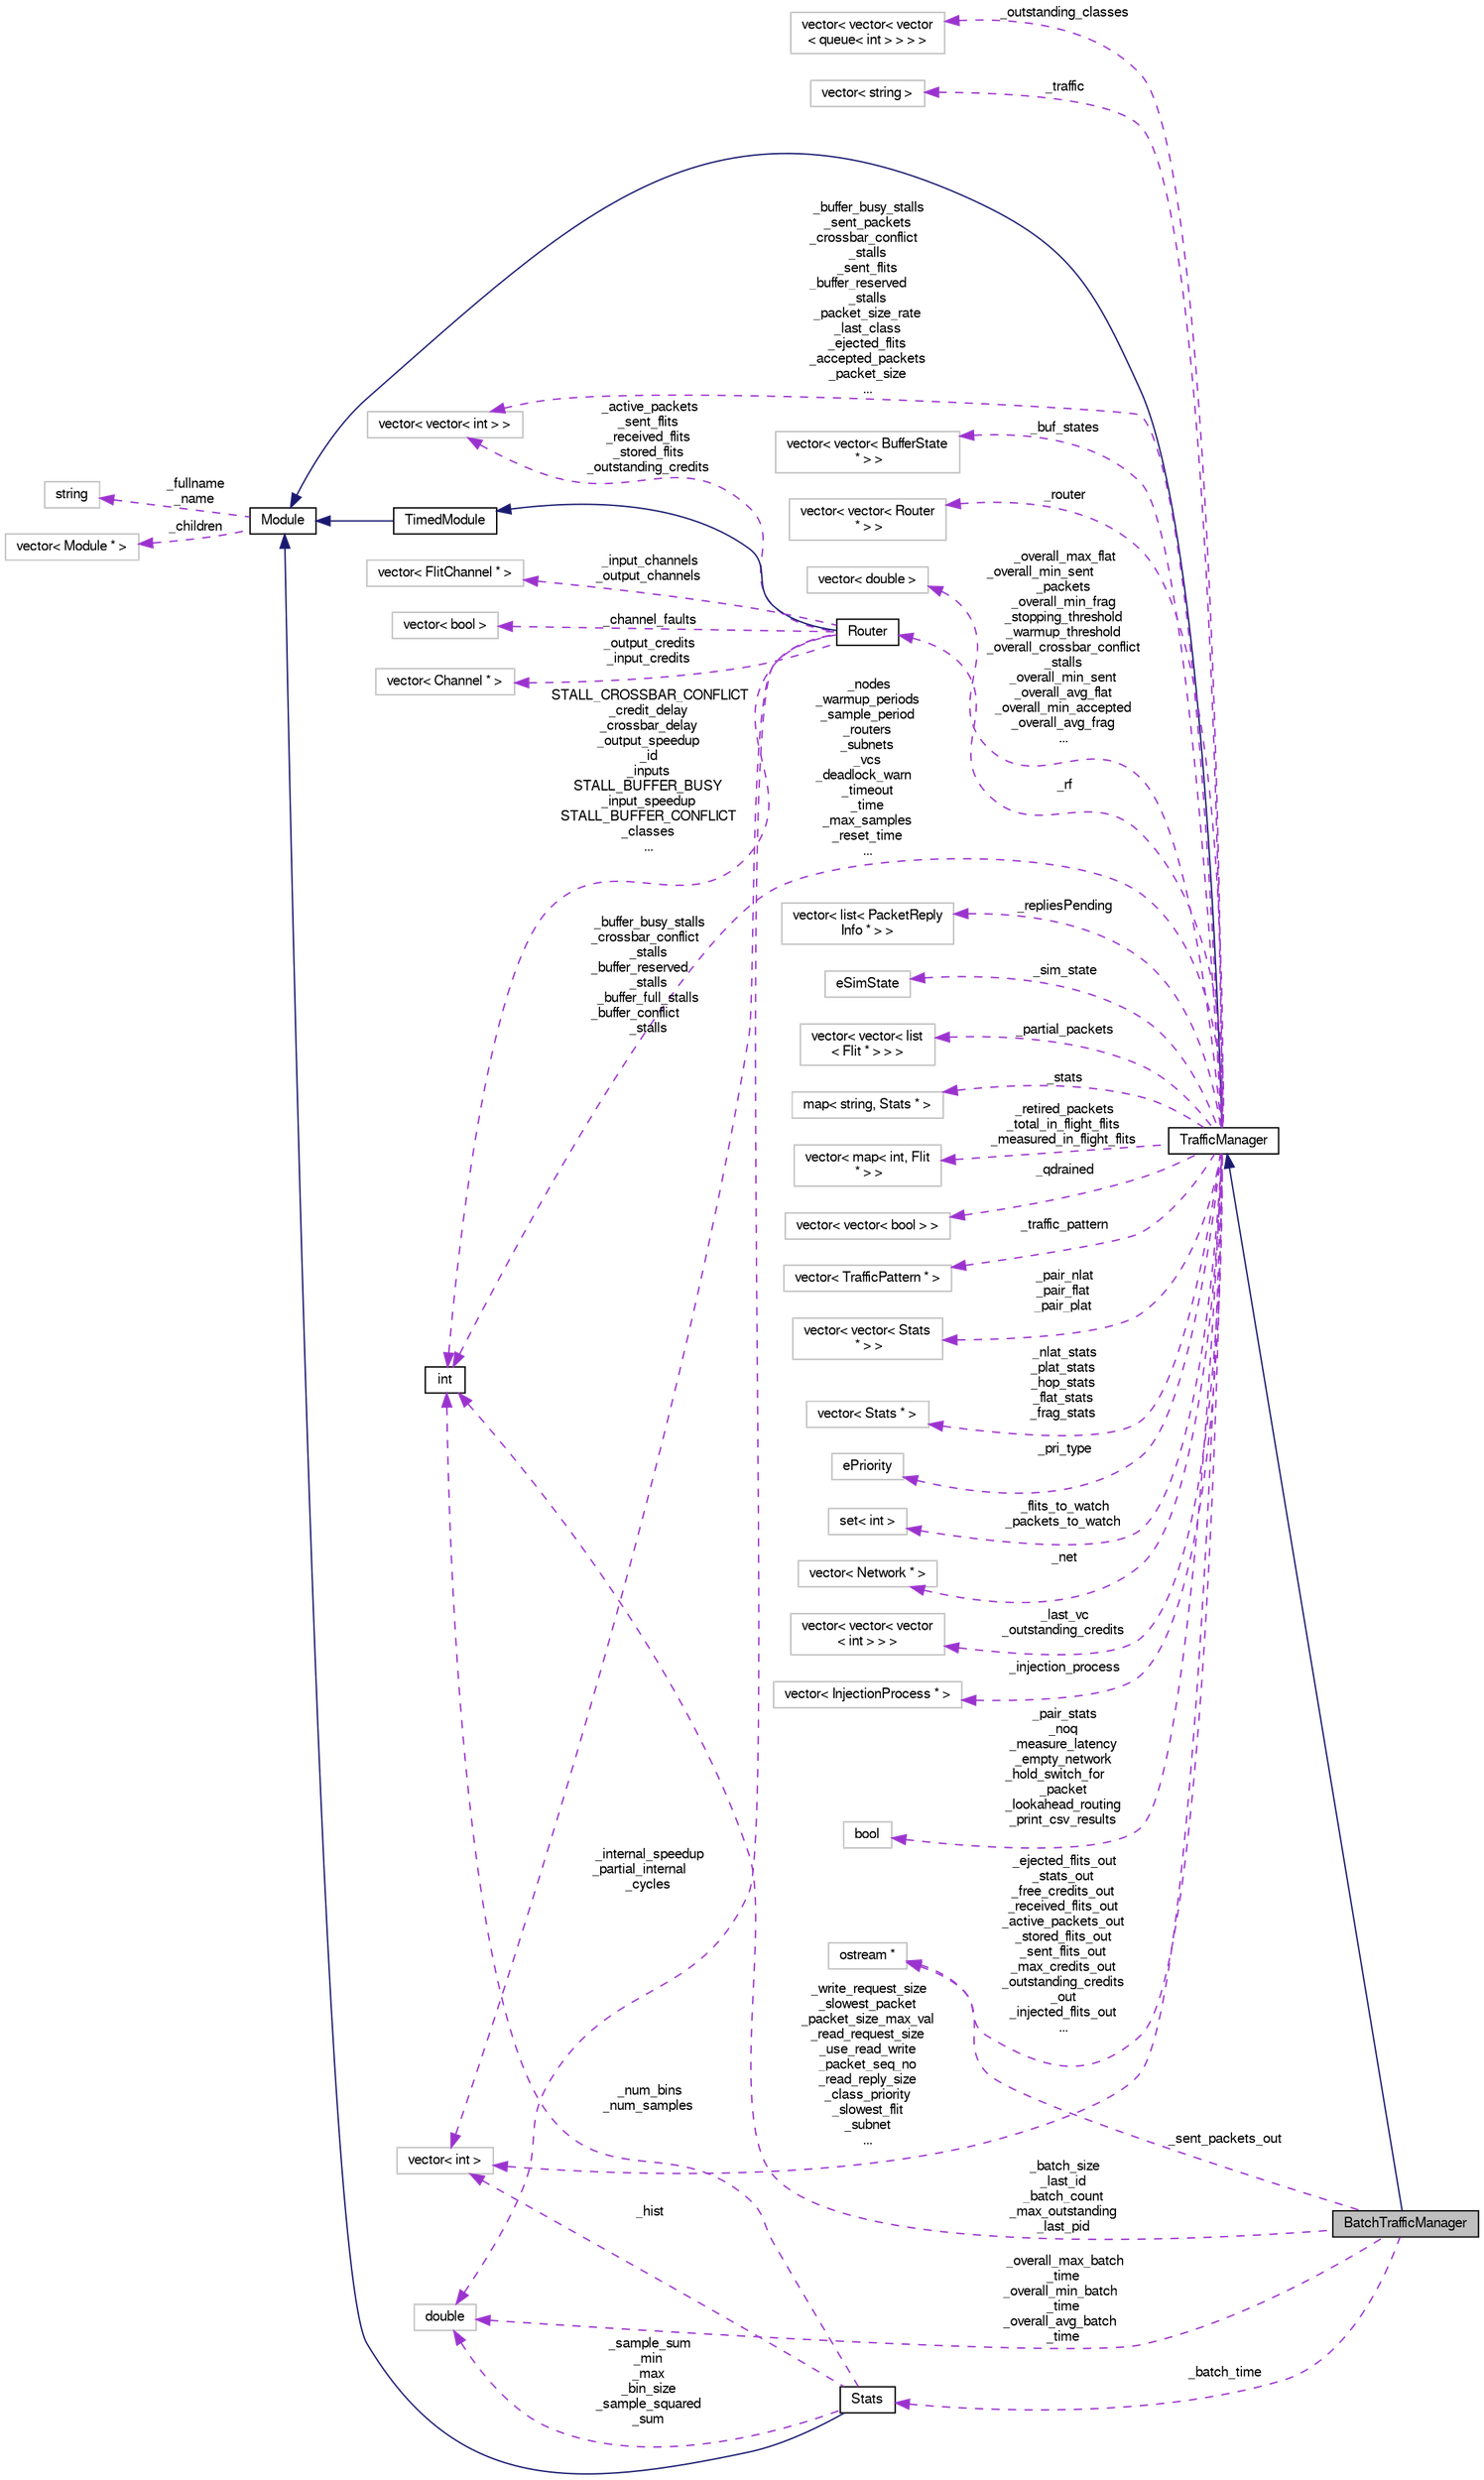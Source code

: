 digraph "BatchTrafficManager"
{
  bgcolor="transparent";
  edge [fontname="FreeSans",fontsize="10",labelfontname="FreeSans",labelfontsize="10"];
  node [fontname="FreeSans",fontsize="10",shape=record];
  rankdir="LR";
  Node3 [label="BatchTrafficManager",height=0.2,width=0.4,color="black", fillcolor="grey75", style="filled", fontcolor="black"];
  Node4 -> Node3 [dir="back",color="midnightblue",fontsize="10",style="solid",fontname="FreeSans"];
  Node4 [label="TrafficManager",height=0.2,width=0.4,color="black",URL="$classTrafficManager.html"];
  Node5 -> Node4 [dir="back",color="midnightblue",fontsize="10",style="solid",fontname="FreeSans"];
  Node5 [label="Module",height=0.2,width=0.4,color="black",URL="$classModule.html"];
  Node6 -> Node5 [dir="back",color="darkorchid3",fontsize="10",style="dashed",label=" _fullname\n_name" ,fontname="FreeSans"];
  Node6 [label="string",height=0.2,width=0.4,color="grey75"];
  Node7 -> Node5 [dir="back",color="darkorchid3",fontsize="10",style="dashed",label=" _children" ,fontname="FreeSans"];
  Node7 [label="vector\< Module * \>",height=0.2,width=0.4,color="grey75"];
  Node8 -> Node4 [dir="back",color="darkorchid3",fontsize="10",style="dashed",label=" _buffer_busy_stalls\n_sent_packets\n_crossbar_conflict\l_stalls\n_sent_flits\n_buffer_reserved\l_stalls\n_packet_size_rate\n_last_class\n_ejected_flits\n_accepted_packets\n_packet_size\n..." ,fontname="FreeSans"];
  Node8 [label="vector\< vector\< int \> \>",height=0.2,width=0.4,color="grey75"];
  Node9 -> Node4 [dir="back",color="darkorchid3",fontsize="10",style="dashed",label=" _repliesPending" ,fontname="FreeSans"];
  Node9 [label="vector\< list\< PacketReply\lInfo * \> \>",height=0.2,width=0.4,color="grey75"];
  Node10 -> Node4 [dir="back",color="darkorchid3",fontsize="10",style="dashed",label=" _sim_state" ,fontname="FreeSans"];
  Node10 [label="eSimState",height=0.2,width=0.4,color="grey75"];
  Node11 -> Node4 [dir="back",color="darkorchid3",fontsize="10",style="dashed",label=" _partial_packets" ,fontname="FreeSans"];
  Node11 [label="vector\< vector\< list\l\< Flit * \> \> \>",height=0.2,width=0.4,color="grey75"];
  Node12 -> Node4 [dir="back",color="darkorchid3",fontsize="10",style="dashed",label=" _stats" ,fontname="FreeSans"];
  Node12 [label="map\< string, Stats * \>",height=0.2,width=0.4,color="grey75"];
  Node13 -> Node4 [dir="back",color="darkorchid3",fontsize="10",style="dashed",label=" _retired_packets\n_total_in_flight_flits\n_measured_in_flight_flits" ,fontname="FreeSans"];
  Node13 [label="vector\< map\< int, Flit\l * \> \>",height=0.2,width=0.4,color="grey75"];
  Node14 -> Node4 [dir="back",color="darkorchid3",fontsize="10",style="dashed",label=" _qdrained" ,fontname="FreeSans"];
  Node14 [label="vector\< vector\< bool \> \>",height=0.2,width=0.4,color="grey75"];
  Node15 -> Node4 [dir="back",color="darkorchid3",fontsize="10",style="dashed",label=" _traffic_pattern" ,fontname="FreeSans"];
  Node15 [label="vector\< TrafficPattern * \>",height=0.2,width=0.4,color="grey75"];
  Node16 -> Node4 [dir="back",color="darkorchid3",fontsize="10",style="dashed",label=" _pair_nlat\n_pair_flat\n_pair_plat" ,fontname="FreeSans"];
  Node16 [label="vector\< vector\< Stats\l * \> \>",height=0.2,width=0.4,color="grey75"];
  Node17 -> Node4 [dir="back",color="darkorchid3",fontsize="10",style="dashed",label=" _nlat_stats\n_plat_stats\n_hop_stats\n_flat_stats\n_frag_stats" ,fontname="FreeSans"];
  Node17 [label="vector\< Stats * \>",height=0.2,width=0.4,color="grey75"];
  Node18 -> Node4 [dir="back",color="darkorchid3",fontsize="10",style="dashed",label=" _rf" ,fontname="FreeSans"];
  Node18 [label="Router",height=0.2,width=0.4,color="black",URL="$classRouter.html"];
  Node19 -> Node18 [dir="back",color="midnightblue",fontsize="10",style="solid",fontname="FreeSans"];
  Node19 [label="TimedModule",height=0.2,width=0.4,color="black",URL="$classTimedModule.html"];
  Node5 -> Node19 [dir="back",color="midnightblue",fontsize="10",style="solid",fontname="FreeSans"];
  Node8 -> Node18 [dir="back",color="darkorchid3",fontsize="10",style="dashed",label=" _active_packets\n_sent_flits\n_received_flits\n_stored_flits\n_outstanding_credits" ,fontname="FreeSans"];
  Node20 -> Node18 [dir="back",color="darkorchid3",fontsize="10",style="dashed",label=" _input_channels\n_output_channels" ,fontname="FreeSans"];
  Node20 [label="vector\< FlitChannel * \>",height=0.2,width=0.4,color="grey75"];
  Node21 -> Node18 [dir="back",color="darkorchid3",fontsize="10",style="dashed",label=" _internal_speedup\n_partial_internal\l_cycles" ,fontname="FreeSans"];
  Node21 [label="double",height=0.2,width=0.4,color="grey75"];
  Node22 -> Node18 [dir="back",color="darkorchid3",fontsize="10",style="dashed",label=" STALL_CROSSBAR_CONFLICT\n_credit_delay\n_crossbar_delay\n_output_speedup\n_id\n_inputs\nSTALL_BUFFER_BUSY\n_input_speedup\nSTALL_BUFFER_CONFLICT\n_classes\n..." ,fontname="FreeSans"];
  Node22 [label="int",height=0.2,width=0.4,color="black",URL="$classint.html"];
  Node23 -> Node18 [dir="back",color="darkorchid3",fontsize="10",style="dashed",label=" _buffer_busy_stalls\n_crossbar_conflict\l_stalls\n_buffer_reserved\l_stalls\n_buffer_full_stalls\n_buffer_conflict\l_stalls" ,fontname="FreeSans"];
  Node23 [label="vector\< int \>",height=0.2,width=0.4,color="grey75"];
  Node24 -> Node18 [dir="back",color="darkorchid3",fontsize="10",style="dashed",label=" _channel_faults" ,fontname="FreeSans"];
  Node24 [label="vector\< bool \>",height=0.2,width=0.4,color="grey75"];
  Node25 -> Node18 [dir="back",color="darkorchid3",fontsize="10",style="dashed",label=" _output_credits\n_input_credits" ,fontname="FreeSans"];
  Node25 [label="vector\< Channel * \>",height=0.2,width=0.4,color="grey75"];
  Node26 -> Node4 [dir="back",color="darkorchid3",fontsize="10",style="dashed",label=" _pri_type" ,fontname="FreeSans"];
  Node26 [label="ePriority",height=0.2,width=0.4,color="grey75"];
  Node27 -> Node4 [dir="back",color="darkorchid3",fontsize="10",style="dashed",label=" _ejected_flits_out\n_stats_out\n_free_credits_out\n_received_flits_out\n_active_packets_out\n_stored_flits_out\n_sent_flits_out\n_max_credits_out\n_outstanding_credits\l_out\n_injected_flits_out\n..." ,fontname="FreeSans"];
  Node27 [label="ostream *",height=0.2,width=0.4,color="grey75"];
  Node28 -> Node4 [dir="back",color="darkorchid3",fontsize="10",style="dashed",label=" _flits_to_watch\n_packets_to_watch" ,fontname="FreeSans"];
  Node28 [label="set\< int \>",height=0.2,width=0.4,color="grey75"];
  Node29 -> Node4 [dir="back",color="darkorchid3",fontsize="10",style="dashed",label=" _net" ,fontname="FreeSans"];
  Node29 [label="vector\< Network * \>",height=0.2,width=0.4,color="grey75"];
  Node30 -> Node4 [dir="back",color="darkorchid3",fontsize="10",style="dashed",label=" _last_vc\n_outstanding_credits" ,fontname="FreeSans"];
  Node30 [label="vector\< vector\< vector\l\< int \> \> \>",height=0.2,width=0.4,color="grey75"];
  Node31 -> Node4 [dir="back",color="darkorchid3",fontsize="10",style="dashed",label=" _injection_process" ,fontname="FreeSans"];
  Node31 [label="vector\< InjectionProcess * \>",height=0.2,width=0.4,color="grey75"];
  Node22 -> Node4 [dir="back",color="darkorchid3",fontsize="10",style="dashed",label=" _nodes\n_warmup_periods\n_sample_period\n_routers\n_subnets\n_vcs\n_deadlock_warn\l_timeout\n_time\n_max_samples\n_reset_time\n..." ,fontname="FreeSans"];
  Node32 -> Node4 [dir="back",color="darkorchid3",fontsize="10",style="dashed",label=" _pair_stats\n_noq\n_measure_latency\n_empty_network\n_hold_switch_for\l_packet\n_lookahead_routing\n_print_csv_results" ,fontname="FreeSans"];
  Node32 [label="bool",height=0.2,width=0.4,color="grey75"];
  Node33 -> Node4 [dir="back",color="darkorchid3",fontsize="10",style="dashed",label=" _outstanding_classes" ,fontname="FreeSans"];
  Node33 [label="vector\< vector\< vector\l\< queue\< int \> \> \> \>",height=0.2,width=0.4,color="grey75"];
  Node34 -> Node4 [dir="back",color="darkorchid3",fontsize="10",style="dashed",label=" _traffic" ,fontname="FreeSans"];
  Node34 [label="vector\< string \>",height=0.2,width=0.4,color="grey75"];
  Node23 -> Node4 [dir="back",color="darkorchid3",fontsize="10",style="dashed",label=" _write_request_size\n_slowest_packet\n_packet_size_max_val\n_read_request_size\n_use_read_write\n_packet_seq_no\n_read_reply_size\n_class_priority\n_slowest_flit\n_subnet\n..." ,fontname="FreeSans"];
  Node35 -> Node4 [dir="back",color="darkorchid3",fontsize="10",style="dashed",label=" _buf_states" ,fontname="FreeSans"];
  Node35 [label="vector\< vector\< BufferState\l * \> \>",height=0.2,width=0.4,color="grey75"];
  Node36 -> Node4 [dir="back",color="darkorchid3",fontsize="10",style="dashed",label=" _router" ,fontname="FreeSans"];
  Node36 [label="vector\< vector\< Router\l * \> \>",height=0.2,width=0.4,color="grey75"];
  Node37 -> Node4 [dir="back",color="darkorchid3",fontsize="10",style="dashed",label=" _overall_max_flat\n_overall_min_sent\l_packets\n_overall_min_frag\n_stopping_threshold\n_warmup_threshold\n_overall_crossbar_conflict\l_stalls\n_overall_min_sent\n_overall_avg_flat\n_overall_min_accepted\n_overall_avg_frag\n..." ,fontname="FreeSans"];
  Node37 [label="vector\< double \>",height=0.2,width=0.4,color="grey75"];
  Node21 -> Node3 [dir="back",color="darkorchid3",fontsize="10",style="dashed",label=" _overall_max_batch\l_time\n_overall_min_batch\l_time\n_overall_avg_batch\l_time" ,fontname="FreeSans"];
  Node27 -> Node3 [dir="back",color="darkorchid3",fontsize="10",style="dashed",label=" _sent_packets_out" ,fontname="FreeSans"];
  Node22 -> Node3 [dir="back",color="darkorchid3",fontsize="10",style="dashed",label=" _batch_size\n_last_id\n_batch_count\n_max_outstanding\n_last_pid" ,fontname="FreeSans"];
  Node38 -> Node3 [dir="back",color="darkorchid3",fontsize="10",style="dashed",label=" _batch_time" ,fontname="FreeSans"];
  Node38 [label="Stats",height=0.2,width=0.4,color="black",URL="$classStats.html"];
  Node5 -> Node38 [dir="back",color="midnightblue",fontsize="10",style="solid",fontname="FreeSans"];
  Node21 -> Node38 [dir="back",color="darkorchid3",fontsize="10",style="dashed",label=" _sample_sum\n_min\n_max\n_bin_size\n_sample_squared\l_sum" ,fontname="FreeSans"];
  Node22 -> Node38 [dir="back",color="darkorchid3",fontsize="10",style="dashed",label=" _num_bins\n_num_samples" ,fontname="FreeSans"];
  Node23 -> Node38 [dir="back",color="darkorchid3",fontsize="10",style="dashed",label=" _hist" ,fontname="FreeSans"];
}
